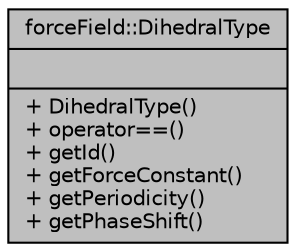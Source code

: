 digraph "forceField::DihedralType"
{
 // LATEX_PDF_SIZE
  edge [fontname="Helvetica",fontsize="10",labelfontname="Helvetica",labelfontsize="10"];
  node [fontname="Helvetica",fontsize="10",shape=record];
  Node1 [label="{forceField::DihedralType\n||+ DihedralType()\l+ operator==()\l+ getId()\l+ getForceConstant()\l+ getPeriodicity()\l+ getPhaseShift()\l}",height=0.2,width=0.4,color="black", fillcolor="grey75", style="filled", fontcolor="black",tooltip="represents a dihedral type"];
}
